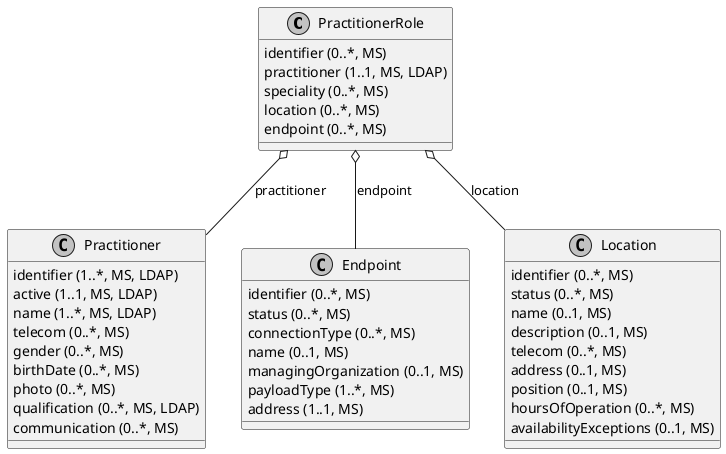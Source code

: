 @startuml ClassDiagram.PractitionerRole
skinparam monochrome true
class PractitionerRole {
  {field} identifier (0..*, MS)
  {field} practitioner (1..1, MS, LDAP)
  {field} speciality (0..*, MS)
  {field} location (0..*, MS)
  {field} endpoint (0..*, MS)
}
class Practitioner {
  {field} identifier (1..*, MS, LDAP)
  {field} active (1..1, MS, LDAP)
  {field} name (1..*, MS, LDAP)
  {field} telecom (0..*, MS)
  {field} gender (0..*, MS)
  {field} birthDate (0..*, MS)
  {field} photo (0..*, MS)
  {field} qualification (0..*, MS, LDAP)
  {field} communication (0..*, MS)
}
class Endpoint {
  {field} identifier (0..*, MS)
  {field} status (0..*, MS)
  {field} connectionType (0..*, MS)
  {field} name (0..1, MS)
  {field} managingOrganization (0..1, MS)
  {field} payloadType (1..*, MS)
  {field} address (1..1, MS)
}
class Location {
  {field} identifier (0..*, MS)
  {field} status (0..*, MS)
  {field} name (0..1, MS)
  {field} description (0..1, MS)
  {field} telecom (0..*, MS)
  {field} address (0..1, MS)
  {field} position (0..1, MS)
  {field} hoursOfOperation (0..*, MS)
  {field} availabilityExceptions (0..1, MS)
}

PractitionerRole o-- Practitioner: practitioner
PractitionerRole o-- Endpoint: endpoint
PractitionerRole o-- Location: location
@enduml
